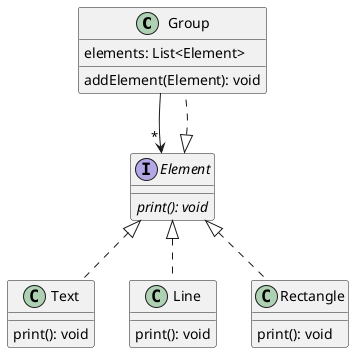 @startuml

Class Group {
    {field} elements: List<Element>
    {method} addElement(Element): void
}

Interface Element {
    {method} //print(): void//
}

Class Text {   
    {method} print(): void
}

Class Line {
    {method} print(): void
}

Class Rectangle {
    {method} print(): void
}

Element <|.. Text
Element <|.. Line
Element <|.. Rectangle
Element <|.. Group
Group --> "*" Element

@enduml